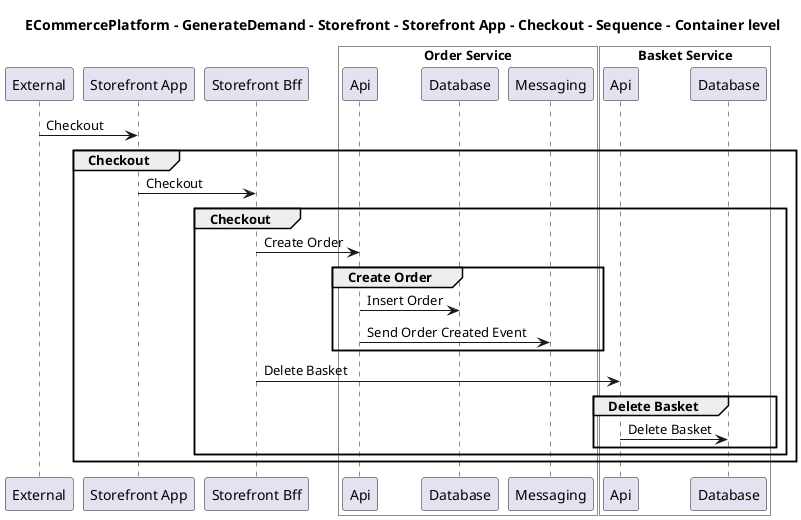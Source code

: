 @startuml

title ECommercePlatform - GenerateDemand - Storefront - Storefront App - Checkout - Sequence - Container level

participant "External" as C4InterFlow.SoftwareSystems.ExternalSystem
participant "Storefront App" as ECommercePlatform.GenerateDemand.Storefront.SoftwareSystems.StorefrontApp
participant "Storefront Bff" as ECommercePlatform.GenerateDemand.Storefront.SoftwareSystems.StorefrontBff

box "Order Service" #White
    participant "Api" as ECommercePlatform.GenerateDemand.OrderManagement.SoftwareSystems.OrderService.Containers.Api
    participant "Database" as ECommercePlatform.GenerateDemand.OrderManagement.SoftwareSystems.OrderService.Containers.Database
    participant "Messaging" as ECommercePlatform.GenerateDemand.OrderManagement.SoftwareSystems.OrderService.Containers.Messaging
end box


box "Basket Service" #White
    participant "Api" as ECommercePlatform.GenerateDemand.Basket.SoftwareSystems.BasketService.Containers.Api
    participant "Database" as ECommercePlatform.GenerateDemand.Basket.SoftwareSystems.BasketService.Containers.Database
end box


C4InterFlow.SoftwareSystems.ExternalSystem -> ECommercePlatform.GenerateDemand.Storefront.SoftwareSystems.StorefrontApp : Checkout
group Checkout
ECommercePlatform.GenerateDemand.Storefront.SoftwareSystems.StorefrontApp -> ECommercePlatform.GenerateDemand.Storefront.SoftwareSystems.StorefrontBff : Checkout
group Checkout
ECommercePlatform.GenerateDemand.Storefront.SoftwareSystems.StorefrontBff -> ECommercePlatform.GenerateDemand.OrderManagement.SoftwareSystems.OrderService.Containers.Api : Create Order
group Create Order
ECommercePlatform.GenerateDemand.OrderManagement.SoftwareSystems.OrderService.Containers.Api -> ECommercePlatform.GenerateDemand.OrderManagement.SoftwareSystems.OrderService.Containers.Database : Insert Order
ECommercePlatform.GenerateDemand.OrderManagement.SoftwareSystems.OrderService.Containers.Api -> ECommercePlatform.GenerateDemand.OrderManagement.SoftwareSystems.OrderService.Containers.Messaging : Send Order Created Event
end
ECommercePlatform.GenerateDemand.Storefront.SoftwareSystems.StorefrontBff -> ECommercePlatform.GenerateDemand.Basket.SoftwareSystems.BasketService.Containers.Api : Delete Basket
group Delete Basket
ECommercePlatform.GenerateDemand.Basket.SoftwareSystems.BasketService.Containers.Api -> ECommercePlatform.GenerateDemand.Basket.SoftwareSystems.BasketService.Containers.Database : Delete Basket
end
end
end


@enduml
